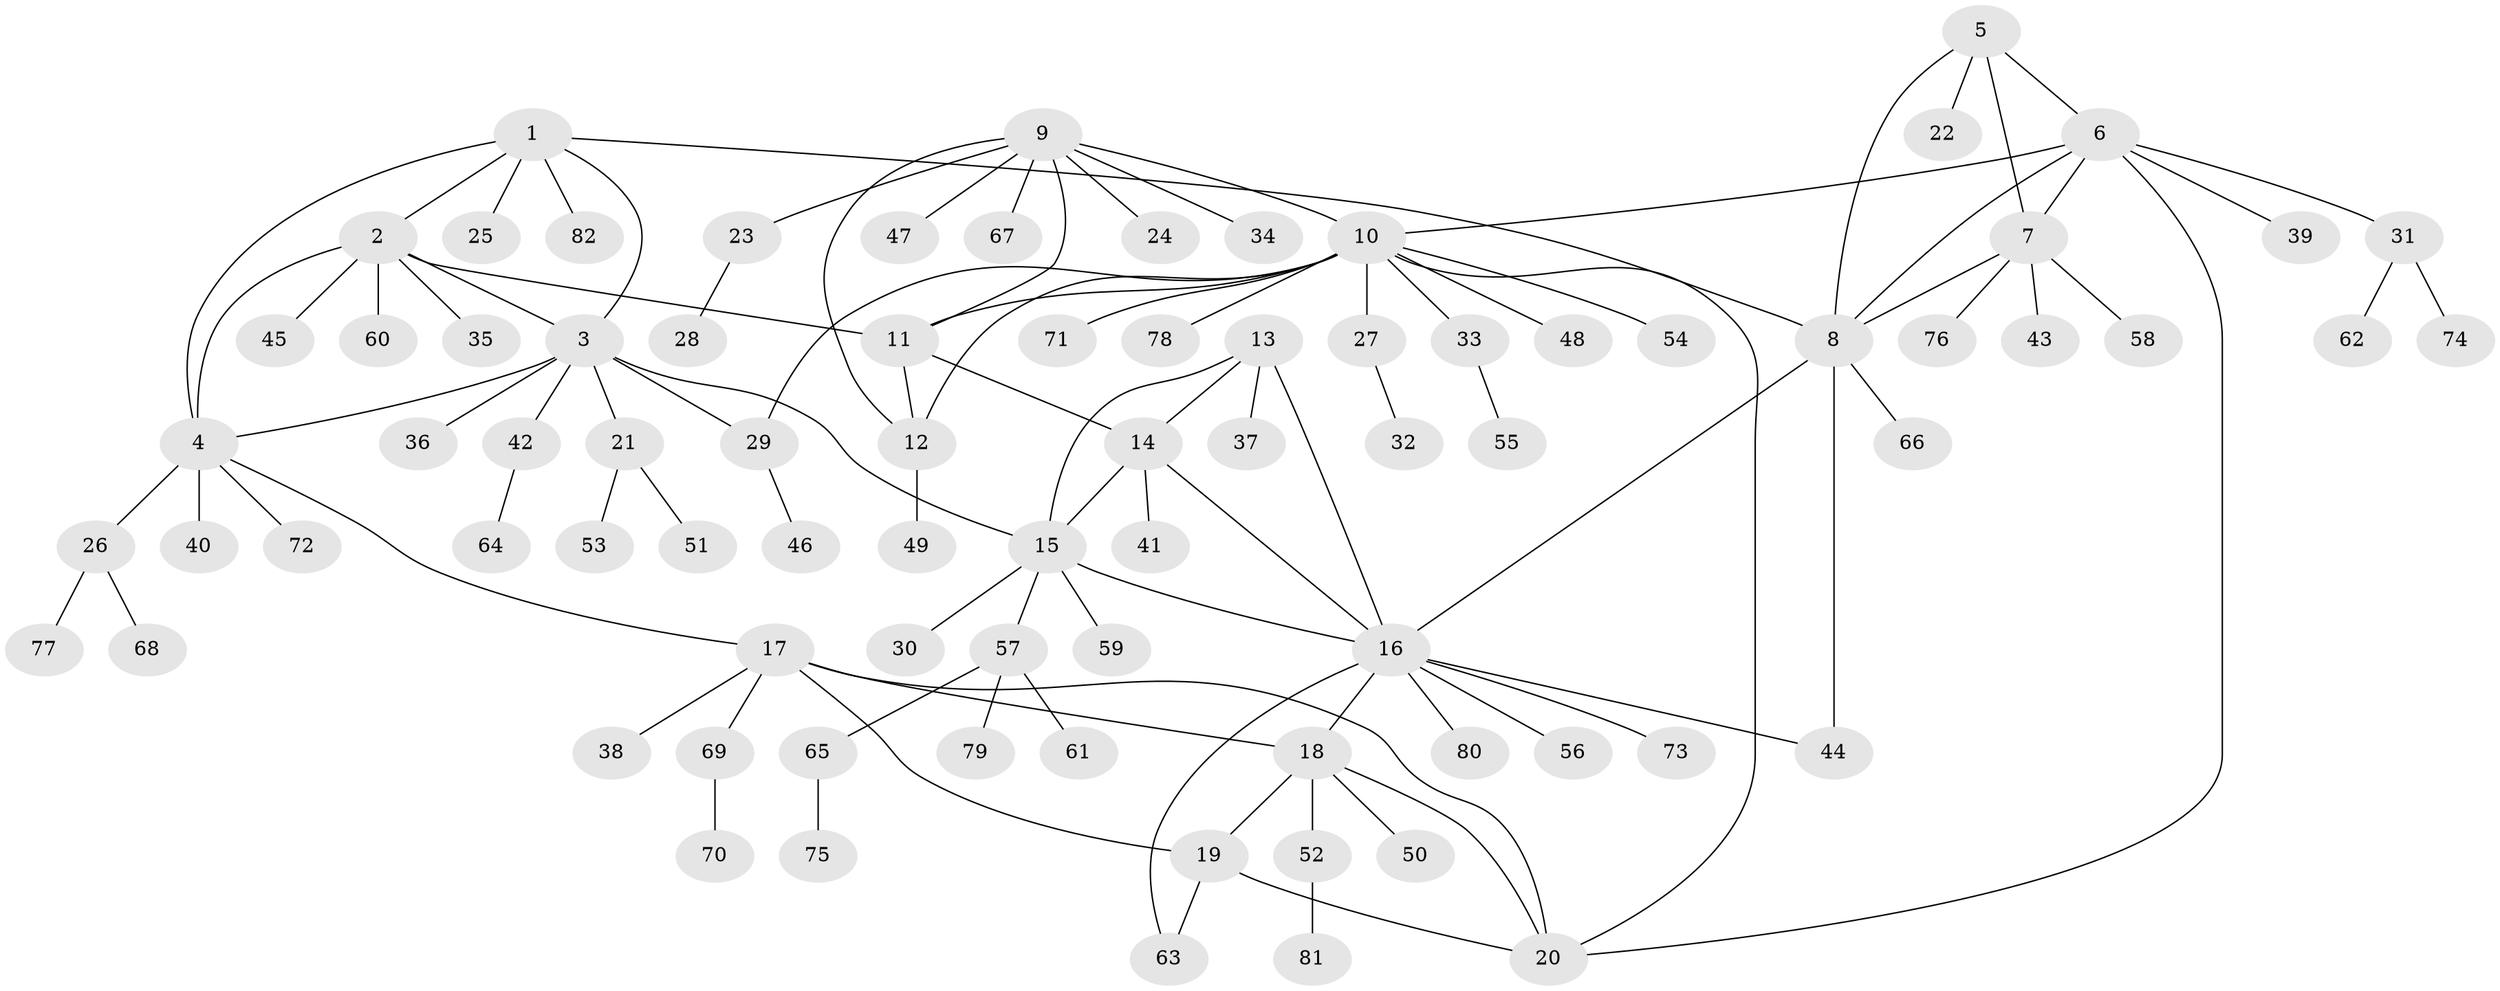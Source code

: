 // coarse degree distribution, {3: 0.06060606060606061, 4: 0.15151515151515152, 5: 0.15151515151515152, 1: 0.48484848484848486, 2: 0.06060606060606061, 6: 0.06060606060606061, 9: 0.030303030303030304}
// Generated by graph-tools (version 1.1) at 2025/37/03/04/25 23:37:34]
// undirected, 82 vertices, 105 edges
graph export_dot {
  node [color=gray90,style=filled];
  1;
  2;
  3;
  4;
  5;
  6;
  7;
  8;
  9;
  10;
  11;
  12;
  13;
  14;
  15;
  16;
  17;
  18;
  19;
  20;
  21;
  22;
  23;
  24;
  25;
  26;
  27;
  28;
  29;
  30;
  31;
  32;
  33;
  34;
  35;
  36;
  37;
  38;
  39;
  40;
  41;
  42;
  43;
  44;
  45;
  46;
  47;
  48;
  49;
  50;
  51;
  52;
  53;
  54;
  55;
  56;
  57;
  58;
  59;
  60;
  61;
  62;
  63;
  64;
  65;
  66;
  67;
  68;
  69;
  70;
  71;
  72;
  73;
  74;
  75;
  76;
  77;
  78;
  79;
  80;
  81;
  82;
  1 -- 2;
  1 -- 3;
  1 -- 4;
  1 -- 8;
  1 -- 25;
  1 -- 82;
  2 -- 3;
  2 -- 4;
  2 -- 11;
  2 -- 35;
  2 -- 45;
  2 -- 60;
  3 -- 4;
  3 -- 15;
  3 -- 21;
  3 -- 29;
  3 -- 36;
  3 -- 42;
  4 -- 17;
  4 -- 26;
  4 -- 40;
  4 -- 72;
  5 -- 6;
  5 -- 7;
  5 -- 8;
  5 -- 22;
  6 -- 7;
  6 -- 8;
  6 -- 10;
  6 -- 20;
  6 -- 31;
  6 -- 39;
  7 -- 8;
  7 -- 43;
  7 -- 58;
  7 -- 76;
  8 -- 16;
  8 -- 44;
  8 -- 66;
  9 -- 10;
  9 -- 11;
  9 -- 12;
  9 -- 23;
  9 -- 24;
  9 -- 34;
  9 -- 47;
  9 -- 67;
  10 -- 11;
  10 -- 12;
  10 -- 20;
  10 -- 27;
  10 -- 29;
  10 -- 33;
  10 -- 48;
  10 -- 54;
  10 -- 71;
  10 -- 78;
  11 -- 12;
  11 -- 14;
  12 -- 49;
  13 -- 14;
  13 -- 15;
  13 -- 16;
  13 -- 37;
  14 -- 15;
  14 -- 16;
  14 -- 41;
  15 -- 16;
  15 -- 30;
  15 -- 57;
  15 -- 59;
  16 -- 18;
  16 -- 44;
  16 -- 56;
  16 -- 63;
  16 -- 73;
  16 -- 80;
  17 -- 18;
  17 -- 19;
  17 -- 20;
  17 -- 38;
  17 -- 69;
  18 -- 19;
  18 -- 20;
  18 -- 50;
  18 -- 52;
  19 -- 20;
  19 -- 63;
  21 -- 51;
  21 -- 53;
  23 -- 28;
  26 -- 68;
  26 -- 77;
  27 -- 32;
  29 -- 46;
  31 -- 62;
  31 -- 74;
  33 -- 55;
  42 -- 64;
  52 -- 81;
  57 -- 61;
  57 -- 65;
  57 -- 79;
  65 -- 75;
  69 -- 70;
}
